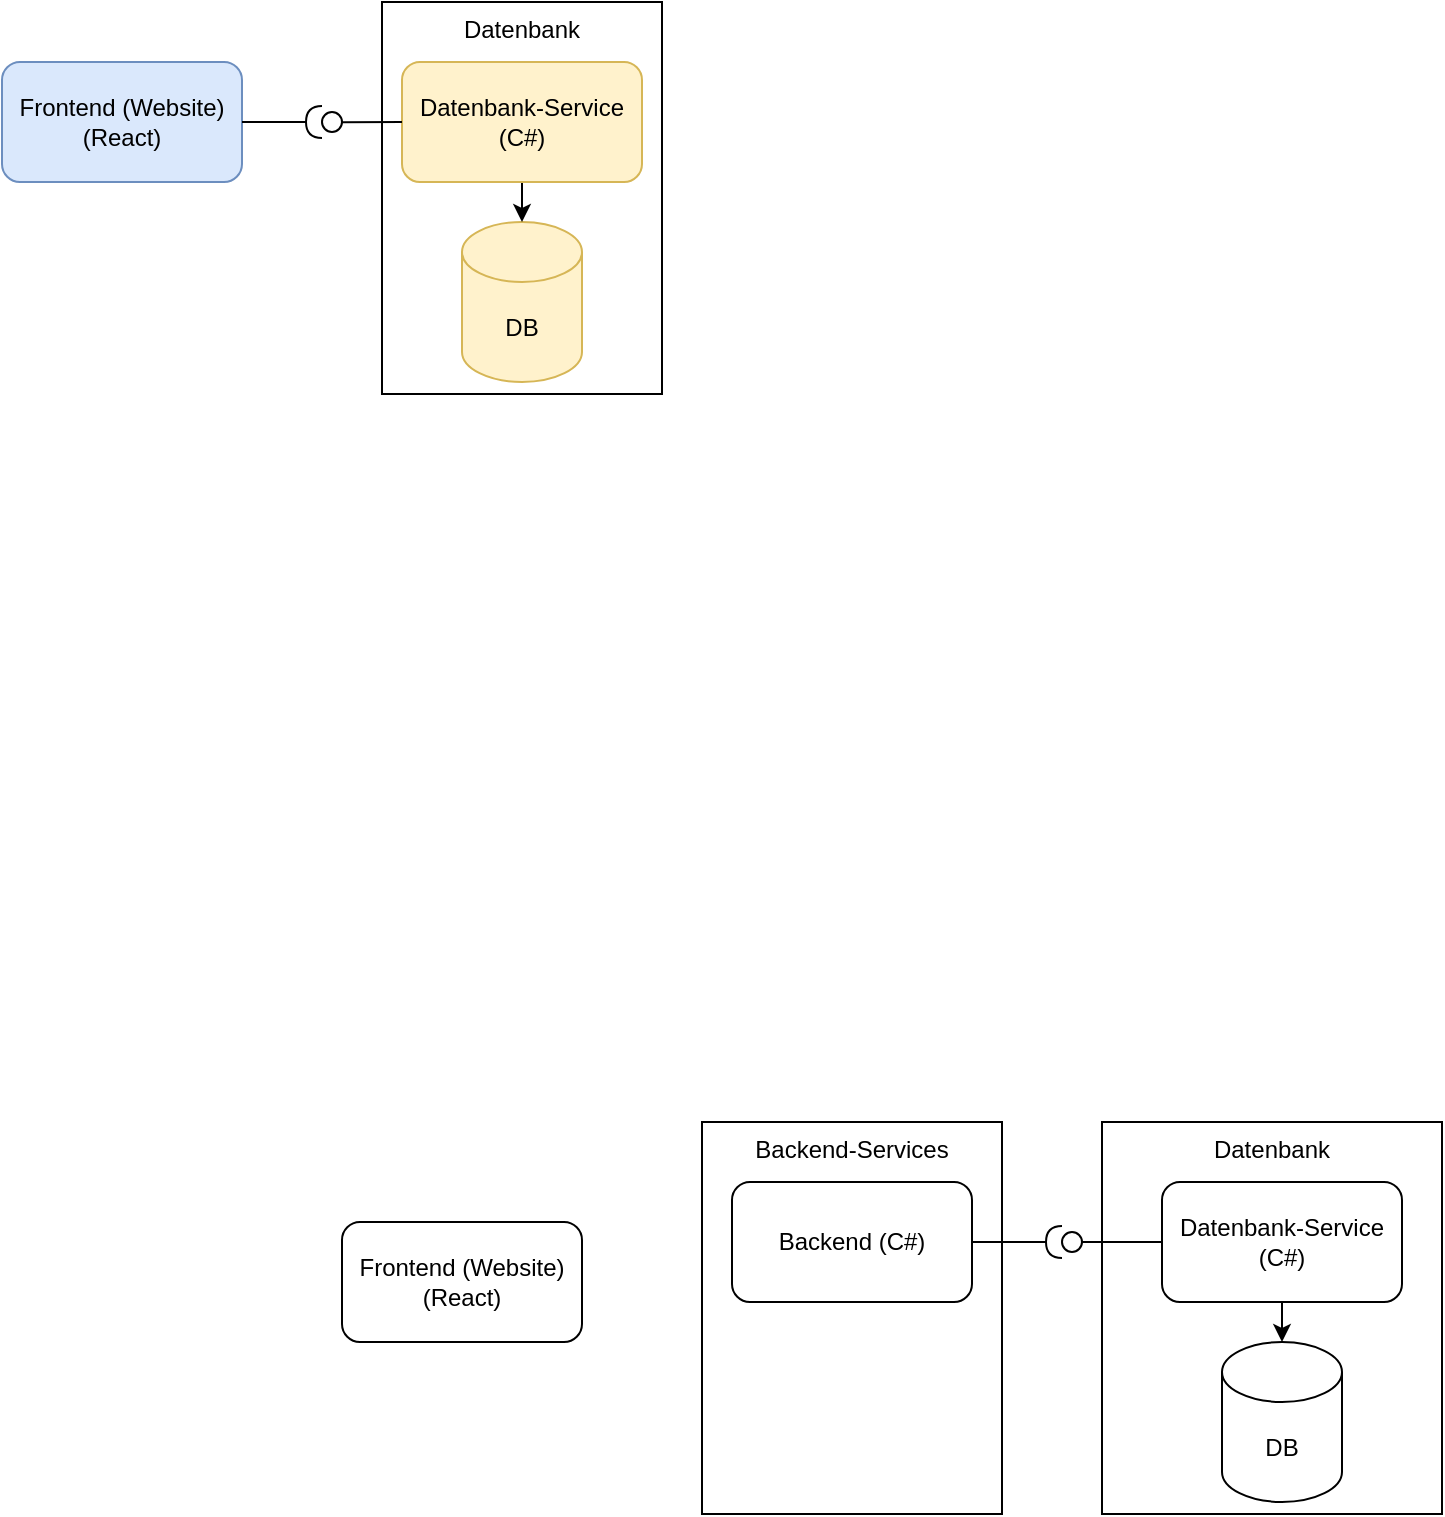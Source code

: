 <mxfile version="20.3.0" type="device" pages="2"><diagram id="pVkjdIHFhVC-erRcWONf" name="architecture"><mxGraphModel dx="794" dy="584" grid="1" gridSize="10" guides="1" tooltips="1" connect="1" arrows="1" fold="1" page="1" pageScale="1" pageWidth="1169" pageHeight="827" math="0" shadow="0"><root><mxCell id="0"/><mxCell id="1" parent="0"/><mxCell id="QEAgkKTbfmdCsEAafoWu-1" value="Frontend (Website)&lt;br&gt;(React)" style="rounded=1;whiteSpace=wrap;html=1;fillColor=#dae8fc;strokeColor=#6c8ebf;" parent="1" vertex="1"><mxGeometry x="140" y="90" width="120" height="60" as="geometry"/></mxCell><mxCell id="QEAgkKTbfmdCsEAafoWu-5" value="Datenbank" style="rounded=0;whiteSpace=wrap;html=1;verticalAlign=top;" parent="1" vertex="1"><mxGeometry x="330" y="60" width="140" height="196" as="geometry"/></mxCell><mxCell id="QEAgkKTbfmdCsEAafoWu-3" value="DB" style="shape=cylinder3;whiteSpace=wrap;html=1;boundedLbl=1;backgroundOutline=1;size=15;fillColor=#fff2cc;strokeColor=#d6b656;" parent="1" vertex="1"><mxGeometry x="370" y="170" width="60" height="80" as="geometry"/></mxCell><mxCell id="QEAgkKTbfmdCsEAafoWu-7" style="edgeStyle=orthogonalEdgeStyle;rounded=0;orthogonalLoop=1;jettySize=auto;html=1;exitX=0.5;exitY=1;exitDx=0;exitDy=0;entryX=0.5;entryY=0;entryDx=0;entryDy=0;entryPerimeter=0;" parent="1" source="QEAgkKTbfmdCsEAafoWu-6" target="QEAgkKTbfmdCsEAafoWu-3" edge="1"><mxGeometry relative="1" as="geometry"/></mxCell><mxCell id="QEAgkKTbfmdCsEAafoWu-6" value="Datenbank-Service&lt;br&gt;(C#)" style="rounded=1;whiteSpace=wrap;html=1;fillColor=#fff2cc;strokeColor=#d6b656;" parent="1" vertex="1"><mxGeometry x="340" y="90" width="120" height="60" as="geometry"/></mxCell><mxCell id="QEAgkKTbfmdCsEAafoWu-10" value="" style="rounded=0;orthogonalLoop=1;jettySize=auto;html=1;endArrow=none;endFill=0;sketch=0;sourcePerimeterSpacing=0;targetPerimeterSpacing=0;exitX=0;exitY=0.5;exitDx=0;exitDy=0;" parent="1" source="QEAgkKTbfmdCsEAafoWu-6" target="QEAgkKTbfmdCsEAafoWu-12" edge="1"><mxGeometry relative="1" as="geometry"><mxPoint x="300" y="355" as="sourcePoint"/></mxGeometry></mxCell><mxCell id="QEAgkKTbfmdCsEAafoWu-11" value="" style="rounded=0;orthogonalLoop=1;jettySize=auto;html=1;endArrow=halfCircle;endFill=0;endSize=6;strokeWidth=1;sketch=0;exitX=1;exitY=0.5;exitDx=0;exitDy=0;" parent="1" source="QEAgkKTbfmdCsEAafoWu-1" target="QEAgkKTbfmdCsEAafoWu-12" edge="1"><mxGeometry relative="1" as="geometry"><mxPoint x="245" y="120" as="sourcePoint"/><mxPoint x="225" y="170" as="targetPoint"/></mxGeometry></mxCell><mxCell id="QEAgkKTbfmdCsEAafoWu-12" value="" style="ellipse;whiteSpace=wrap;html=1;align=center;aspect=fixed;resizable=0;points=[];outlineConnect=0;sketch=0;" parent="1" vertex="1"><mxGeometry x="300" y="115" width="10" height="10" as="geometry"/></mxCell><mxCell id="QEAgkKTbfmdCsEAafoWu-13" value="Backend-Services" style="rounded=0;whiteSpace=wrap;html=1;verticalAlign=top;" parent="1" vertex="1"><mxGeometry x="490" y="620" width="150" height="196" as="geometry"/></mxCell><mxCell id="QEAgkKTbfmdCsEAafoWu-14" value="Frontend (Website)&lt;br&gt;(React)" style="rounded=1;whiteSpace=wrap;html=1;" parent="1" vertex="1"><mxGeometry x="310" y="670" width="120" height="60" as="geometry"/></mxCell><mxCell id="QEAgkKTbfmdCsEAafoWu-15" value="Backend (C#)" style="rounded=1;whiteSpace=wrap;html=1;" parent="1" vertex="1"><mxGeometry x="505" y="650" width="120" height="60" as="geometry"/></mxCell><mxCell id="QEAgkKTbfmdCsEAafoWu-16" value="Datenbank" style="rounded=0;whiteSpace=wrap;html=1;verticalAlign=top;" parent="1" vertex="1"><mxGeometry x="690" y="620" width="170" height="196" as="geometry"/></mxCell><mxCell id="QEAgkKTbfmdCsEAafoWu-17" value="DB" style="shape=cylinder3;whiteSpace=wrap;html=1;boundedLbl=1;backgroundOutline=1;size=15;" parent="1" vertex="1"><mxGeometry x="750" y="730" width="60" height="80" as="geometry"/></mxCell><mxCell id="QEAgkKTbfmdCsEAafoWu-18" style="edgeStyle=orthogonalEdgeStyle;rounded=0;orthogonalLoop=1;jettySize=auto;html=1;exitX=0.5;exitY=1;exitDx=0;exitDy=0;entryX=0.5;entryY=0;entryDx=0;entryDy=0;entryPerimeter=0;" parent="1" source="QEAgkKTbfmdCsEAafoWu-19" target="QEAgkKTbfmdCsEAafoWu-17" edge="1"><mxGeometry relative="1" as="geometry"/></mxCell><mxCell id="QEAgkKTbfmdCsEAafoWu-19" value="Datenbank-Service&lt;br&gt;(C#)" style="rounded=1;whiteSpace=wrap;html=1;" parent="1" vertex="1"><mxGeometry x="720" y="650" width="120" height="60" as="geometry"/></mxCell><mxCell id="QEAgkKTbfmdCsEAafoWu-20" value="" style="rounded=0;orthogonalLoop=1;jettySize=auto;html=1;endArrow=none;endFill=0;sketch=0;sourcePerimeterSpacing=0;targetPerimeterSpacing=0;exitX=0;exitY=0.5;exitDx=0;exitDy=0;" parent="1" source="QEAgkKTbfmdCsEAafoWu-19" target="QEAgkKTbfmdCsEAafoWu-22" edge="1"><mxGeometry relative="1" as="geometry"><mxPoint x="680" y="915" as="sourcePoint"/></mxGeometry></mxCell><mxCell id="QEAgkKTbfmdCsEAafoWu-21" value="" style="rounded=0;orthogonalLoop=1;jettySize=auto;html=1;endArrow=halfCircle;endFill=0;endSize=6;strokeWidth=1;sketch=0;exitX=1;exitY=0.5;exitDx=0;exitDy=0;" parent="1" source="QEAgkKTbfmdCsEAafoWu-15" target="QEAgkKTbfmdCsEAafoWu-22" edge="1"><mxGeometry relative="1" as="geometry"><mxPoint x="595" y="675" as="sourcePoint"/><mxPoint x="605" y="730" as="targetPoint"/></mxGeometry></mxCell><mxCell id="QEAgkKTbfmdCsEAafoWu-22" value="" style="ellipse;whiteSpace=wrap;html=1;align=center;aspect=fixed;resizable=0;points=[];outlineConnect=0;sketch=0;" parent="1" vertex="1"><mxGeometry x="670" y="675" width="10" height="10" as="geometry"/></mxCell></root></mxGraphModel></diagram><diagram id="jnEPLgwiJ70hUi75RZwy" name="database"><mxGraphModel dx="848" dy="624" grid="1" gridSize="10" guides="1" tooltips="1" connect="1" arrows="1" fold="1" page="1" pageScale="1" pageWidth="1169" pageHeight="827" math="0" shadow="0"><root><mxCell id="0"/><mxCell id="1" parent="0"/><mxCell id="Fp1vMfEsd_f9WrejEp_h-1" value="&lt;b&gt;&lt;font style=&quot;font-size: 14px;&quot;&gt;CloudAppDB: database&lt;/font&gt;&lt;/b&gt;" style="rounded=0;whiteSpace=wrap;html=1;verticalAlign=top;fillColor=#f5f5f5;strokeColor=#666666;fontColor=#333333;" vertex="1" parent="1"><mxGeometry x="200" y="80" width="670" height="440" as="geometry"/></mxCell><mxCell id="Fp1vMfEsd_f9WrejEp_h-9" value="defect: collection" style="rounded=1;whiteSpace=wrap;html=1;verticalAlign=top;arcSize=13;fontStyle=1;fillColor=#dae8fc;strokeColor=#6c8ebf;" vertex="1" parent="1"><mxGeometry x="220" y="110" width="180" height="180" as="geometry"/></mxCell><mxCell id="Fp1vMfEsd_f9WrejEp_h-10" value="&lt;div style=&quot;text-align: center;&quot;&gt;&lt;/div&gt;_id: &lt;span style=&quot;white-space: pre;&quot;&gt;&#9;&lt;/span&gt;&lt;span style=&quot;white-space: pre;&quot;&gt;&#9;&lt;span style=&quot;white-space: pre;&quot;&gt;&#9;&lt;/span&gt; &lt;/span&gt;ObjetId&lt;br&gt;id:&lt;span style=&quot;white-space: pre;&quot;&gt;&#9;&lt;/span&gt;&lt;span style=&quot;white-space: pre;&quot;&gt;&#9;&lt;span style=&quot;white-space: pre;&quot;&gt;&#9;&lt;/span&gt; &lt;/span&gt;id&lt;br&gt;title:&amp;nbsp;&lt;span style=&quot;white-space: pre;&quot;&gt;&#9;&lt;span style=&quot;white-space: pre;&quot;&gt;&#9;&lt;/span&gt;&lt;/span&gt;&amp;nbsp;text&lt;br&gt;description:&lt;span style=&quot;white-space: pre;&quot;&gt;&lt;span style=&quot;white-space: pre;&quot;&gt;&#9;&lt;/span&gt; &lt;/span&gt;text&lt;br&gt;date: &lt;span style=&quot;white-space: pre;&quot;&gt;&#9;&lt;/span&gt;&lt;span style=&quot;white-space: pre;&quot;&gt;&#9;&lt;/span&gt;&amp;nbsp;date&lt;br&gt;status:&amp;nbsp;&amp;nbsp;&lt;span style=&quot;white-space: pre;&quot;&gt;&#9;&lt;/span&gt;&lt;span style=&quot;white-space: pre;&quot;&gt;&#9;&lt;/span&gt;&amp;nbsp;text?&lt;br&gt;object:&lt;span style=&quot;white-space: pre;&quot;&gt;&#9;&lt;/span&gt;&lt;span style=&quot;white-space: pre;&quot;&gt;&#9;&lt;/span&gt;&amp;nbsp;text&lt;br&gt;location:&lt;span style=&quot;white-space: pre;&quot;&gt;&#9;&lt;/span&gt;&lt;span style=&quot;white-space: pre;&quot;&gt;&#9;&lt;/span&gt;&amp;nbsp;text" style="rounded=1;whiteSpace=wrap;html=1;verticalAlign=top;align=left;spacingLeft=4;spacing=0;spacingTop=0;arcSize=10;" vertex="1" parent="1"><mxGeometry x="230" y="152.5" width="160" height="127.5" as="geometry"/></mxCell><mxCell id="Fp1vMfEsd_f9WrejEp_h-14" value="object: ..." style="text;html=1;strokeColor=none;fillColor=none;align=center;verticalAlign=middle;whiteSpace=wrap;rounded=0;spacing=0;" vertex="1" parent="1"><mxGeometry x="230" y="132.5" width="90" height="20" as="geometry"/></mxCell><mxCell id="Fp1vMfEsd_f9WrejEp_h-19" value="place: collection" style="rounded=1;whiteSpace=wrap;html=1;verticalAlign=top;arcSize=13;fontStyle=1;fillColor=#dae8fc;strokeColor=#6c8ebf;" vertex="1" parent="1"><mxGeometry x="680" y="110" width="180" height="150" as="geometry"/></mxCell><mxCell id="Fp1vMfEsd_f9WrejEp_h-20" value="object: ..." style="text;html=1;strokeColor=none;fillColor=none;align=center;verticalAlign=middle;whiteSpace=wrap;rounded=0;spacing=0;" vertex="1" parent="1"><mxGeometry x="680" y="132.5" width="90" height="20" as="geometry"/></mxCell><mxCell id="Fp1vMfEsd_f9WrejEp_h-21" value="&lt;div style=&quot;text-align: center;&quot;&gt;&lt;/div&gt;_id: &lt;span style=&quot;white-space: pre;&quot;&gt;&#9;&lt;/span&gt;&lt;span style=&quot;white-space: pre;&quot;&gt;&#9;&lt;span style=&quot;white-space: pre;&quot;&gt;&#9;&lt;/span&gt; &lt;/span&gt;ObjetId&lt;br&gt;id:&lt;span style=&quot;white-space: pre;&quot;&gt;&#9;&lt;/span&gt;&lt;span style=&quot;white-space: pre;&quot;&gt;&#9;&lt;span style=&quot;white-space: pre;&quot;&gt;&#9;&lt;/span&gt; &lt;/span&gt;id&lt;br&gt;name:&amp;nbsp;&lt;span style=&quot;white-space: pre;&quot;&gt;&#9;&lt;span style=&quot;white-space: pre;&quot;&gt;&#9;&lt;/span&gt; &lt;/span&gt;name" style="rounded=1;whiteSpace=wrap;html=1;verticalAlign=top;align=left;spacingLeft=4;spacing=0;spacingTop=0;arcSize=10;" vertex="1" parent="1"><mxGeometry x="690" y="152.5" width="160" height="97.5" as="geometry"/></mxCell><mxCell id="Fp1vMfEsd_f9WrejEp_h-23" value="{&lt;br&gt;id: ...&lt;br&gt;title: &quot;First problem&quot;,&lt;br&gt;description: &quot;really detailed&quot;,&lt;br&gt;date: 10-10-2024,&lt;br&gt;status: &quot;active&quot;,&lt;br&gt;object: &quot;HTWG Bulding O&quot;,&lt;br&gt;location: &quot;Second floor&quot;&lt;br&gt;}" style="text;html=1;strokeColor=none;fillColor=none;align=left;verticalAlign=top;whiteSpace=wrap;rounded=0;" vertex="1" parent="1"><mxGeometry x="500" y="270" width="160" height="160" as="geometry"/></mxCell></root></mxGraphModel></diagram></mxfile>